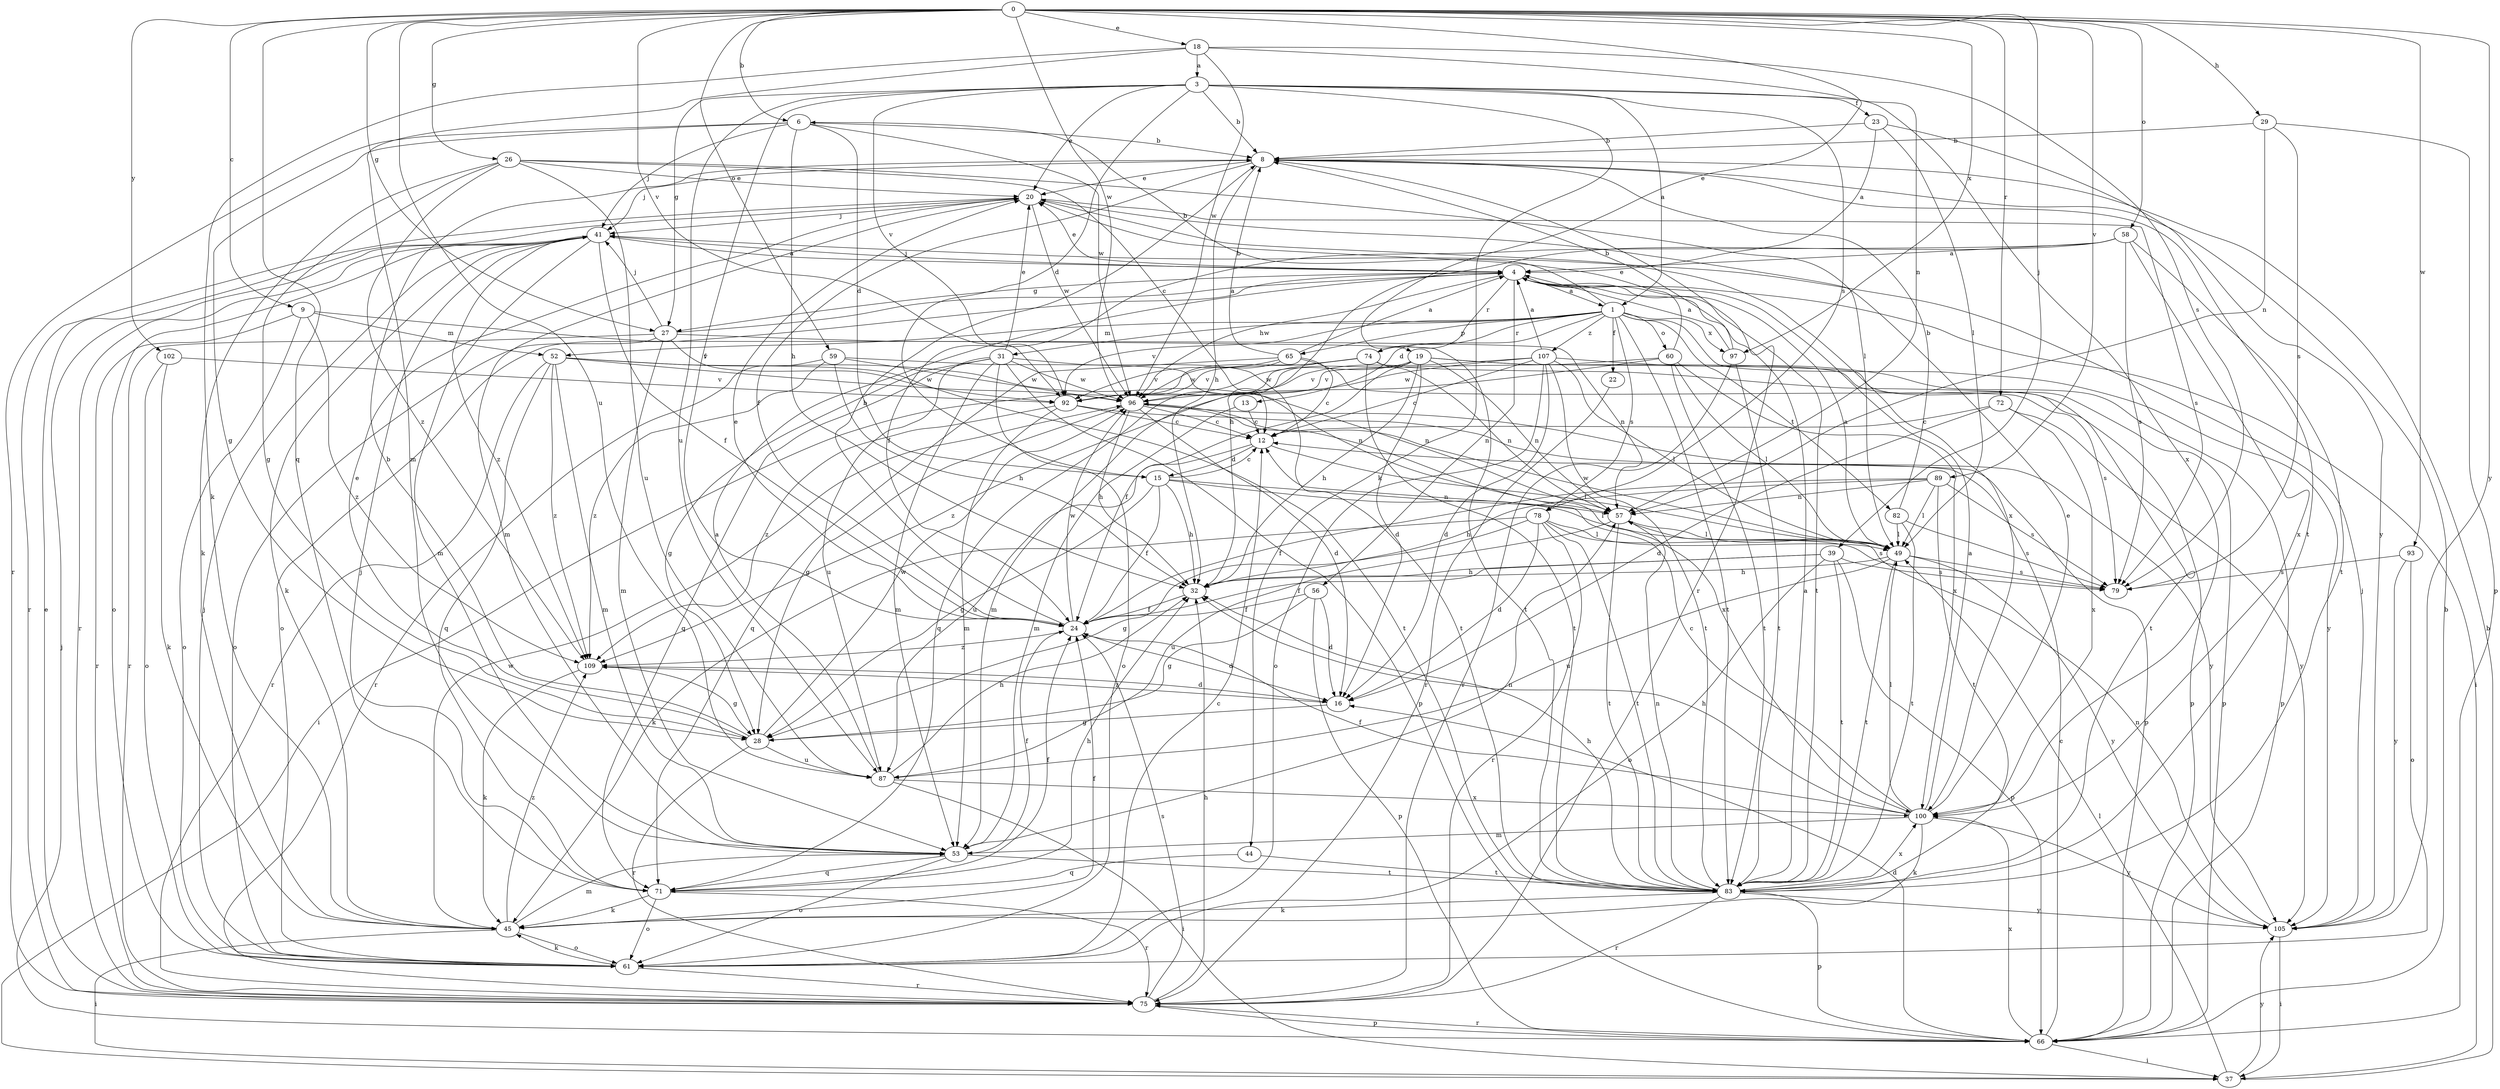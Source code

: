 strict digraph  {
0;
1;
3;
4;
6;
8;
9;
12;
13;
15;
16;
18;
19;
20;
22;
23;
24;
26;
27;
28;
29;
31;
32;
37;
39;
41;
44;
45;
49;
52;
53;
56;
57;
58;
59;
60;
61;
65;
66;
71;
72;
74;
75;
78;
79;
82;
83;
87;
89;
92;
93;
96;
97;
100;
102;
105;
107;
109;
0 -> 6  [label=b];
0 -> 9  [label=c];
0 -> 18  [label=e];
0 -> 19  [label=e];
0 -> 26  [label=g];
0 -> 27  [label=g];
0 -> 29  [label=h];
0 -> 39  [label=j];
0 -> 58  [label=o];
0 -> 59  [label=o];
0 -> 71  [label=q];
0 -> 72  [label=r];
0 -> 87  [label=u];
0 -> 89  [label=v];
0 -> 92  [label=v];
0 -> 93  [label=w];
0 -> 96  [label=w];
0 -> 97  [label=x];
0 -> 102  [label=y];
0 -> 105  [label=y];
1 -> 6  [label=b];
1 -> 13  [label=d];
1 -> 22  [label=f];
1 -> 31  [label=h];
1 -> 52  [label=m];
1 -> 60  [label=o];
1 -> 65  [label=p];
1 -> 74  [label=r];
1 -> 78  [label=s];
1 -> 82  [label=t];
1 -> 83  [label=t];
1 -> 92  [label=v];
1 -> 97  [label=x];
1 -> 105  [label=y];
1 -> 107  [label=z];
3 -> 1  [label=a];
3 -> 8  [label=b];
3 -> 15  [label=d];
3 -> 20  [label=e];
3 -> 23  [label=f];
3 -> 24  [label=f];
3 -> 27  [label=g];
3 -> 44  [label=k];
3 -> 78  [label=s];
3 -> 87  [label=u];
3 -> 92  [label=v];
3 -> 100  [label=x];
4 -> 1  [label=a];
4 -> 20  [label=e];
4 -> 27  [label=g];
4 -> 37  [label=i];
4 -> 41  [label=j];
4 -> 56  [label=n];
4 -> 61  [label=o];
4 -> 74  [label=r];
4 -> 83  [label=t];
4 -> 96  [label=w];
6 -> 8  [label=b];
6 -> 15  [label=d];
6 -> 28  [label=g];
6 -> 32  [label=h];
6 -> 41  [label=j];
6 -> 75  [label=r];
6 -> 96  [label=w];
8 -> 20  [label=e];
8 -> 24  [label=f];
8 -> 32  [label=h];
8 -> 41  [label=j];
8 -> 75  [label=r];
8 -> 83  [label=t];
9 -> 52  [label=m];
9 -> 57  [label=n];
9 -> 61  [label=o];
9 -> 75  [label=r];
9 -> 109  [label=z];
12 -> 15  [label=d];
12 -> 49  [label=l];
12 -> 87  [label=u];
13 -> 12  [label=c];
13 -> 53  [label=m];
15 -> 12  [label=c];
15 -> 24  [label=f];
15 -> 28  [label=g];
15 -> 32  [label=h];
15 -> 49  [label=l];
15 -> 57  [label=n];
16 -> 28  [label=g];
16 -> 109  [label=z];
18 -> 3  [label=a];
18 -> 45  [label=k];
18 -> 53  [label=m];
18 -> 57  [label=n];
18 -> 79  [label=s];
18 -> 96  [label=w];
19 -> 16  [label=d];
19 -> 24  [label=f];
19 -> 32  [label=h];
19 -> 53  [label=m];
19 -> 57  [label=n];
19 -> 66  [label=p];
19 -> 83  [label=t];
19 -> 96  [label=w];
20 -> 41  [label=j];
20 -> 53  [label=m];
20 -> 75  [label=r];
20 -> 79  [label=s];
20 -> 96  [label=w];
20 -> 100  [label=x];
22 -> 75  [label=r];
23 -> 4  [label=a];
23 -> 8  [label=b];
23 -> 49  [label=l];
23 -> 105  [label=y];
24 -> 8  [label=b];
24 -> 16  [label=d];
24 -> 20  [label=e];
24 -> 96  [label=w];
24 -> 109  [label=z];
26 -> 12  [label=c];
26 -> 20  [label=e];
26 -> 28  [label=g];
26 -> 45  [label=k];
26 -> 49  [label=l];
26 -> 87  [label=u];
26 -> 109  [label=z];
27 -> 4  [label=a];
27 -> 41  [label=j];
27 -> 53  [label=m];
27 -> 61  [label=o];
27 -> 75  [label=r];
27 -> 83  [label=t];
27 -> 92  [label=v];
28 -> 8  [label=b];
28 -> 20  [label=e];
28 -> 75  [label=r];
28 -> 87  [label=u];
28 -> 96  [label=w];
29 -> 8  [label=b];
29 -> 57  [label=n];
29 -> 66  [label=p];
29 -> 79  [label=s];
31 -> 20  [label=e];
31 -> 28  [label=g];
31 -> 53  [label=m];
31 -> 61  [label=o];
31 -> 66  [label=p];
31 -> 71  [label=q];
31 -> 83  [label=t];
31 -> 87  [label=u];
31 -> 96  [label=w];
32 -> 24  [label=f];
37 -> 8  [label=b];
37 -> 49  [label=l];
37 -> 105  [label=y];
39 -> 24  [label=f];
39 -> 32  [label=h];
39 -> 61  [label=o];
39 -> 66  [label=p];
39 -> 79  [label=s];
39 -> 83  [label=t];
41 -> 4  [label=a];
41 -> 24  [label=f];
41 -> 45  [label=k];
41 -> 53  [label=m];
41 -> 61  [label=o];
41 -> 75  [label=r];
41 -> 109  [label=z];
44 -> 71  [label=q];
44 -> 83  [label=t];
45 -> 24  [label=f];
45 -> 37  [label=i];
45 -> 53  [label=m];
45 -> 61  [label=o];
45 -> 96  [label=w];
45 -> 109  [label=z];
49 -> 4  [label=a];
49 -> 32  [label=h];
49 -> 79  [label=s];
49 -> 83  [label=t];
49 -> 87  [label=u];
49 -> 96  [label=w];
49 -> 105  [label=y];
52 -> 53  [label=m];
52 -> 57  [label=n];
52 -> 71  [label=q];
52 -> 75  [label=r];
52 -> 83  [label=t];
52 -> 96  [label=w];
52 -> 109  [label=z];
53 -> 24  [label=f];
53 -> 57  [label=n];
53 -> 61  [label=o];
53 -> 71  [label=q];
53 -> 83  [label=t];
56 -> 16  [label=d];
56 -> 24  [label=f];
56 -> 28  [label=g];
56 -> 66  [label=p];
57 -> 49  [label=l];
57 -> 83  [label=t];
57 -> 87  [label=u];
58 -> 4  [label=a];
58 -> 24  [label=f];
58 -> 32  [label=h];
58 -> 79  [label=s];
58 -> 83  [label=t];
58 -> 100  [label=x];
59 -> 32  [label=h];
59 -> 57  [label=n];
59 -> 75  [label=r];
59 -> 96  [label=w];
59 -> 109  [label=z];
60 -> 20  [label=e];
60 -> 49  [label=l];
60 -> 83  [label=t];
60 -> 92  [label=v];
60 -> 100  [label=x];
60 -> 109  [label=z];
61 -> 12  [label=c];
61 -> 41  [label=j];
61 -> 45  [label=k];
61 -> 75  [label=r];
65 -> 4  [label=a];
65 -> 8  [label=b];
65 -> 12  [label=c];
65 -> 71  [label=q];
65 -> 79  [label=s];
65 -> 92  [label=v];
65 -> 96  [label=w];
66 -> 8  [label=b];
66 -> 12  [label=c];
66 -> 16  [label=d];
66 -> 37  [label=i];
66 -> 41  [label=j];
66 -> 75  [label=r];
66 -> 100  [label=x];
71 -> 24  [label=f];
71 -> 32  [label=h];
71 -> 41  [label=j];
71 -> 45  [label=k];
71 -> 61  [label=o];
71 -> 75  [label=r];
72 -> 12  [label=c];
72 -> 16  [label=d];
72 -> 100  [label=x];
72 -> 105  [label=y];
74 -> 37  [label=i];
74 -> 57  [label=n];
74 -> 66  [label=p];
74 -> 71  [label=q];
74 -> 83  [label=t];
74 -> 92  [label=v];
75 -> 20  [label=e];
75 -> 32  [label=h];
75 -> 66  [label=p];
75 -> 24  [label=s];
78 -> 16  [label=d];
78 -> 28  [label=g];
78 -> 45  [label=k];
78 -> 49  [label=l];
78 -> 75  [label=r];
78 -> 79  [label=s];
78 -> 83  [label=t];
82 -> 8  [label=b];
82 -> 49  [label=l];
82 -> 79  [label=s];
82 -> 83  [label=t];
83 -> 4  [label=a];
83 -> 32  [label=h];
83 -> 45  [label=k];
83 -> 57  [label=n];
83 -> 66  [label=p];
83 -> 75  [label=r];
83 -> 100  [label=x];
83 -> 105  [label=y];
87 -> 4  [label=a];
87 -> 32  [label=h];
87 -> 37  [label=i];
87 -> 100  [label=x];
89 -> 24  [label=f];
89 -> 32  [label=h];
89 -> 49  [label=l];
89 -> 57  [label=n];
89 -> 79  [label=s];
89 -> 83  [label=t];
92 -> 12  [label=c];
92 -> 53  [label=m];
92 -> 66  [label=p];
92 -> 109  [label=z];
93 -> 61  [label=o];
93 -> 79  [label=s];
93 -> 105  [label=y];
96 -> 12  [label=c];
96 -> 16  [label=d];
96 -> 28  [label=g];
96 -> 32  [label=h];
96 -> 100  [label=x];
96 -> 105  [label=y];
97 -> 4  [label=a];
97 -> 8  [label=b];
97 -> 75  [label=r];
97 -> 83  [label=t];
100 -> 4  [label=a];
100 -> 12  [label=c];
100 -> 20  [label=e];
100 -> 24  [label=f];
100 -> 32  [label=h];
100 -> 45  [label=k];
100 -> 49  [label=l];
100 -> 53  [label=m];
100 -> 105  [label=y];
102 -> 45  [label=k];
102 -> 61  [label=o];
102 -> 92  [label=v];
105 -> 37  [label=i];
105 -> 41  [label=j];
105 -> 57  [label=n];
107 -> 4  [label=a];
107 -> 12  [label=c];
107 -> 16  [label=d];
107 -> 49  [label=l];
107 -> 61  [label=o];
107 -> 66  [label=p];
107 -> 83  [label=t];
107 -> 92  [label=v];
107 -> 96  [label=w];
109 -> 16  [label=d];
109 -> 28  [label=g];
109 -> 45  [label=k];
}
